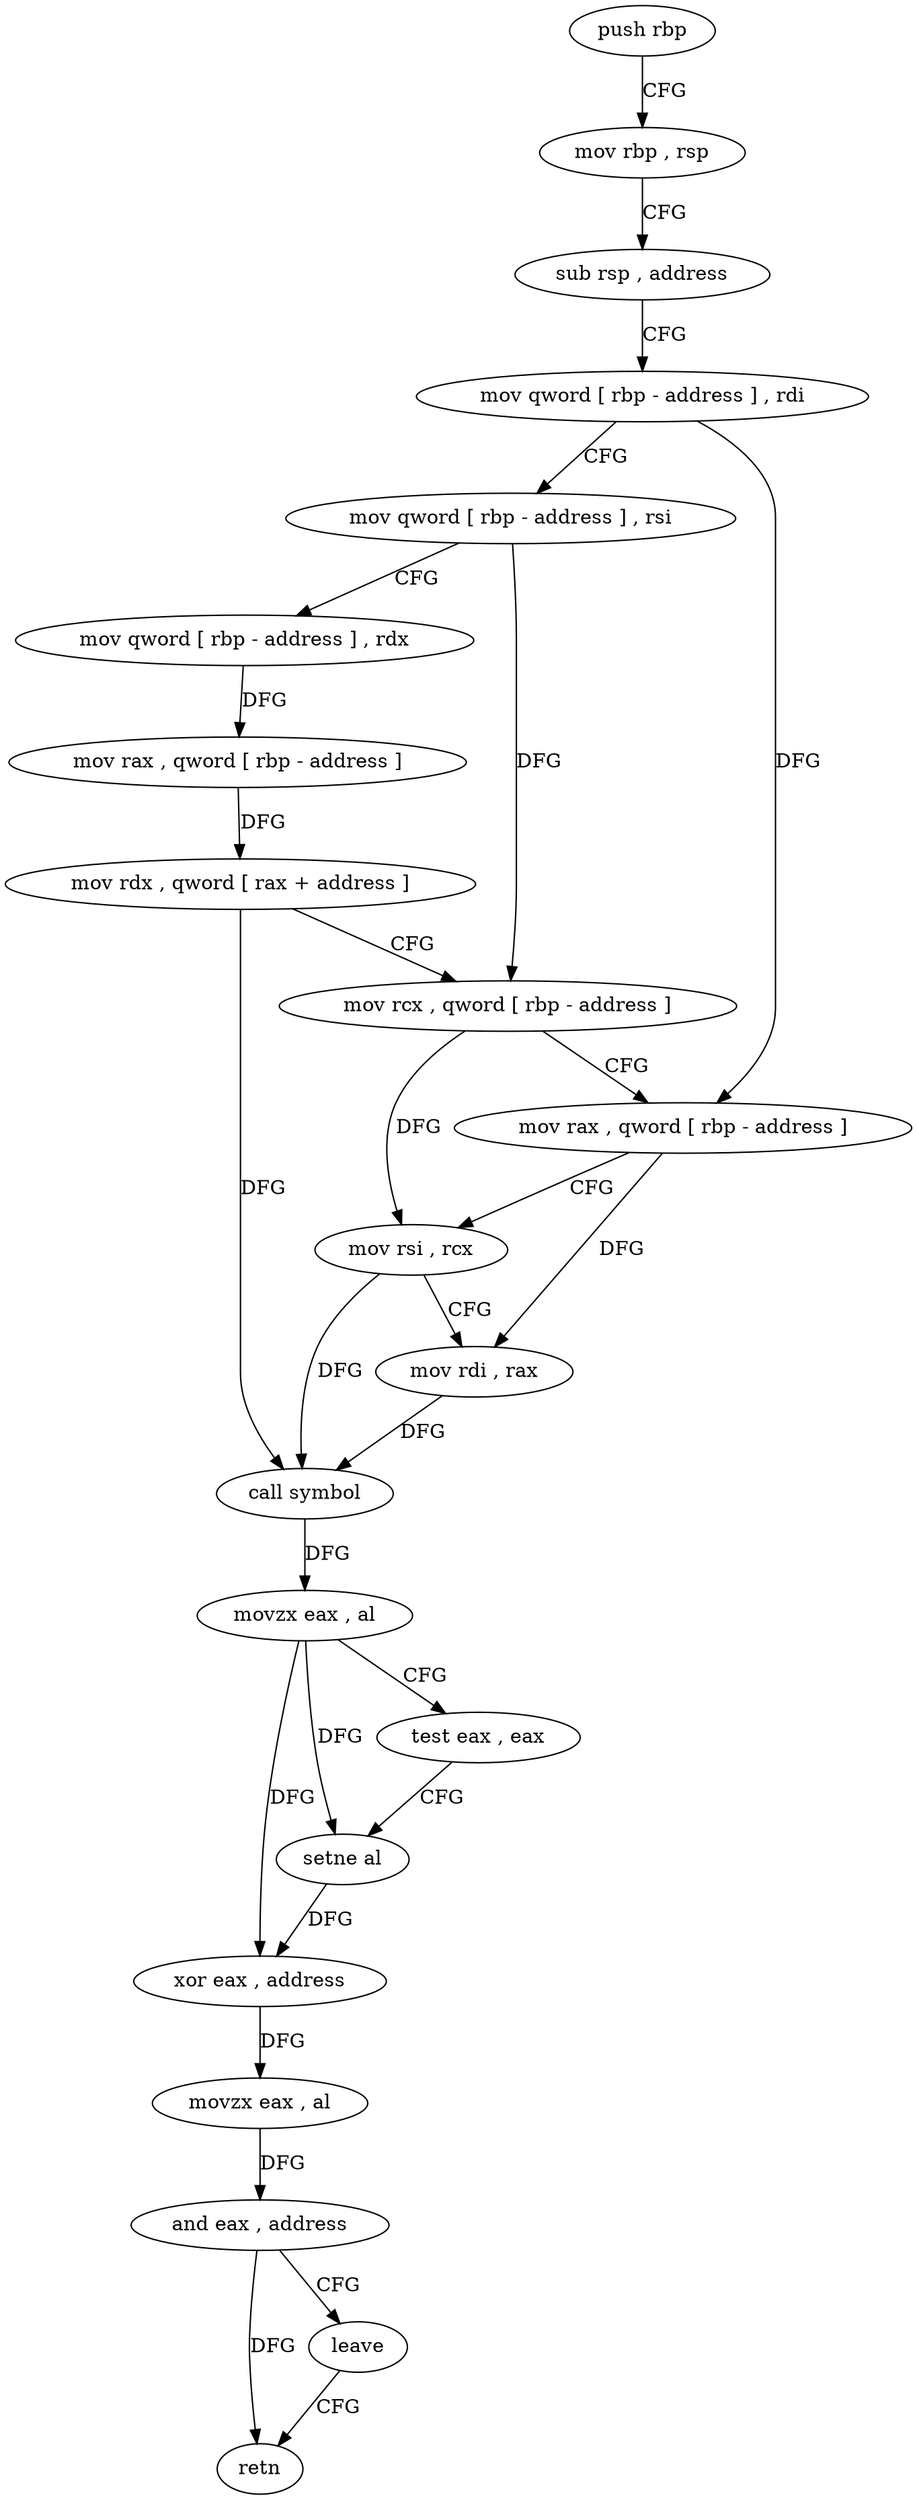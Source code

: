 digraph "func" {
"4217888" [label = "push rbp" ]
"4217889" [label = "mov rbp , rsp" ]
"4217892" [label = "sub rsp , address" ]
"4217896" [label = "mov qword [ rbp - address ] , rdi" ]
"4217900" [label = "mov qword [ rbp - address ] , rsi" ]
"4217904" [label = "mov qword [ rbp - address ] , rdx" ]
"4217908" [label = "mov rax , qword [ rbp - address ]" ]
"4217912" [label = "mov rdx , qword [ rax + address ]" ]
"4217919" [label = "mov rcx , qword [ rbp - address ]" ]
"4217923" [label = "mov rax , qword [ rbp - address ]" ]
"4217927" [label = "mov rsi , rcx" ]
"4217930" [label = "mov rdi , rax" ]
"4217933" [label = "call symbol" ]
"4217938" [label = "movzx eax , al" ]
"4217941" [label = "test eax , eax" ]
"4217943" [label = "setne al" ]
"4217946" [label = "xor eax , address" ]
"4217949" [label = "movzx eax , al" ]
"4217952" [label = "and eax , address" ]
"4217955" [label = "leave" ]
"4217956" [label = "retn" ]
"4217888" -> "4217889" [ label = "CFG" ]
"4217889" -> "4217892" [ label = "CFG" ]
"4217892" -> "4217896" [ label = "CFG" ]
"4217896" -> "4217900" [ label = "CFG" ]
"4217896" -> "4217923" [ label = "DFG" ]
"4217900" -> "4217904" [ label = "CFG" ]
"4217900" -> "4217919" [ label = "DFG" ]
"4217904" -> "4217908" [ label = "DFG" ]
"4217908" -> "4217912" [ label = "DFG" ]
"4217912" -> "4217919" [ label = "CFG" ]
"4217912" -> "4217933" [ label = "DFG" ]
"4217919" -> "4217923" [ label = "CFG" ]
"4217919" -> "4217927" [ label = "DFG" ]
"4217923" -> "4217927" [ label = "CFG" ]
"4217923" -> "4217930" [ label = "DFG" ]
"4217927" -> "4217930" [ label = "CFG" ]
"4217927" -> "4217933" [ label = "DFG" ]
"4217930" -> "4217933" [ label = "DFG" ]
"4217933" -> "4217938" [ label = "DFG" ]
"4217938" -> "4217941" [ label = "CFG" ]
"4217938" -> "4217943" [ label = "DFG" ]
"4217938" -> "4217946" [ label = "DFG" ]
"4217941" -> "4217943" [ label = "CFG" ]
"4217943" -> "4217946" [ label = "DFG" ]
"4217946" -> "4217949" [ label = "DFG" ]
"4217949" -> "4217952" [ label = "DFG" ]
"4217952" -> "4217955" [ label = "CFG" ]
"4217952" -> "4217956" [ label = "DFG" ]
"4217955" -> "4217956" [ label = "CFG" ]
}
